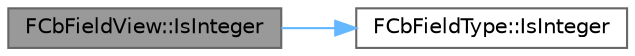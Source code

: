 digraph "FCbFieldView::IsInteger"
{
 // INTERACTIVE_SVG=YES
 // LATEX_PDF_SIZE
  bgcolor="transparent";
  edge [fontname=Helvetica,fontsize=10,labelfontname=Helvetica,labelfontsize=10];
  node [fontname=Helvetica,fontsize=10,shape=box,height=0.2,width=0.4];
  rankdir="LR";
  Node1 [id="Node000001",label="FCbFieldView::IsInteger",height=0.2,width=0.4,color="gray40", fillcolor="grey60", style="filled", fontcolor="black",tooltip="Whether the field is an integer of unspecified range and sign."];
  Node1 -> Node2 [id="edge1_Node000001_Node000002",color="steelblue1",style="solid",tooltip=" "];
  Node2 [id="Node000002",label="FCbFieldType::IsInteger",height=0.2,width=0.4,color="grey40", fillcolor="white", style="filled",URL="$d3/d96/classFCbFieldType.html#aceeac959572345078ca01e1296d8deb8",tooltip=" "];
}
